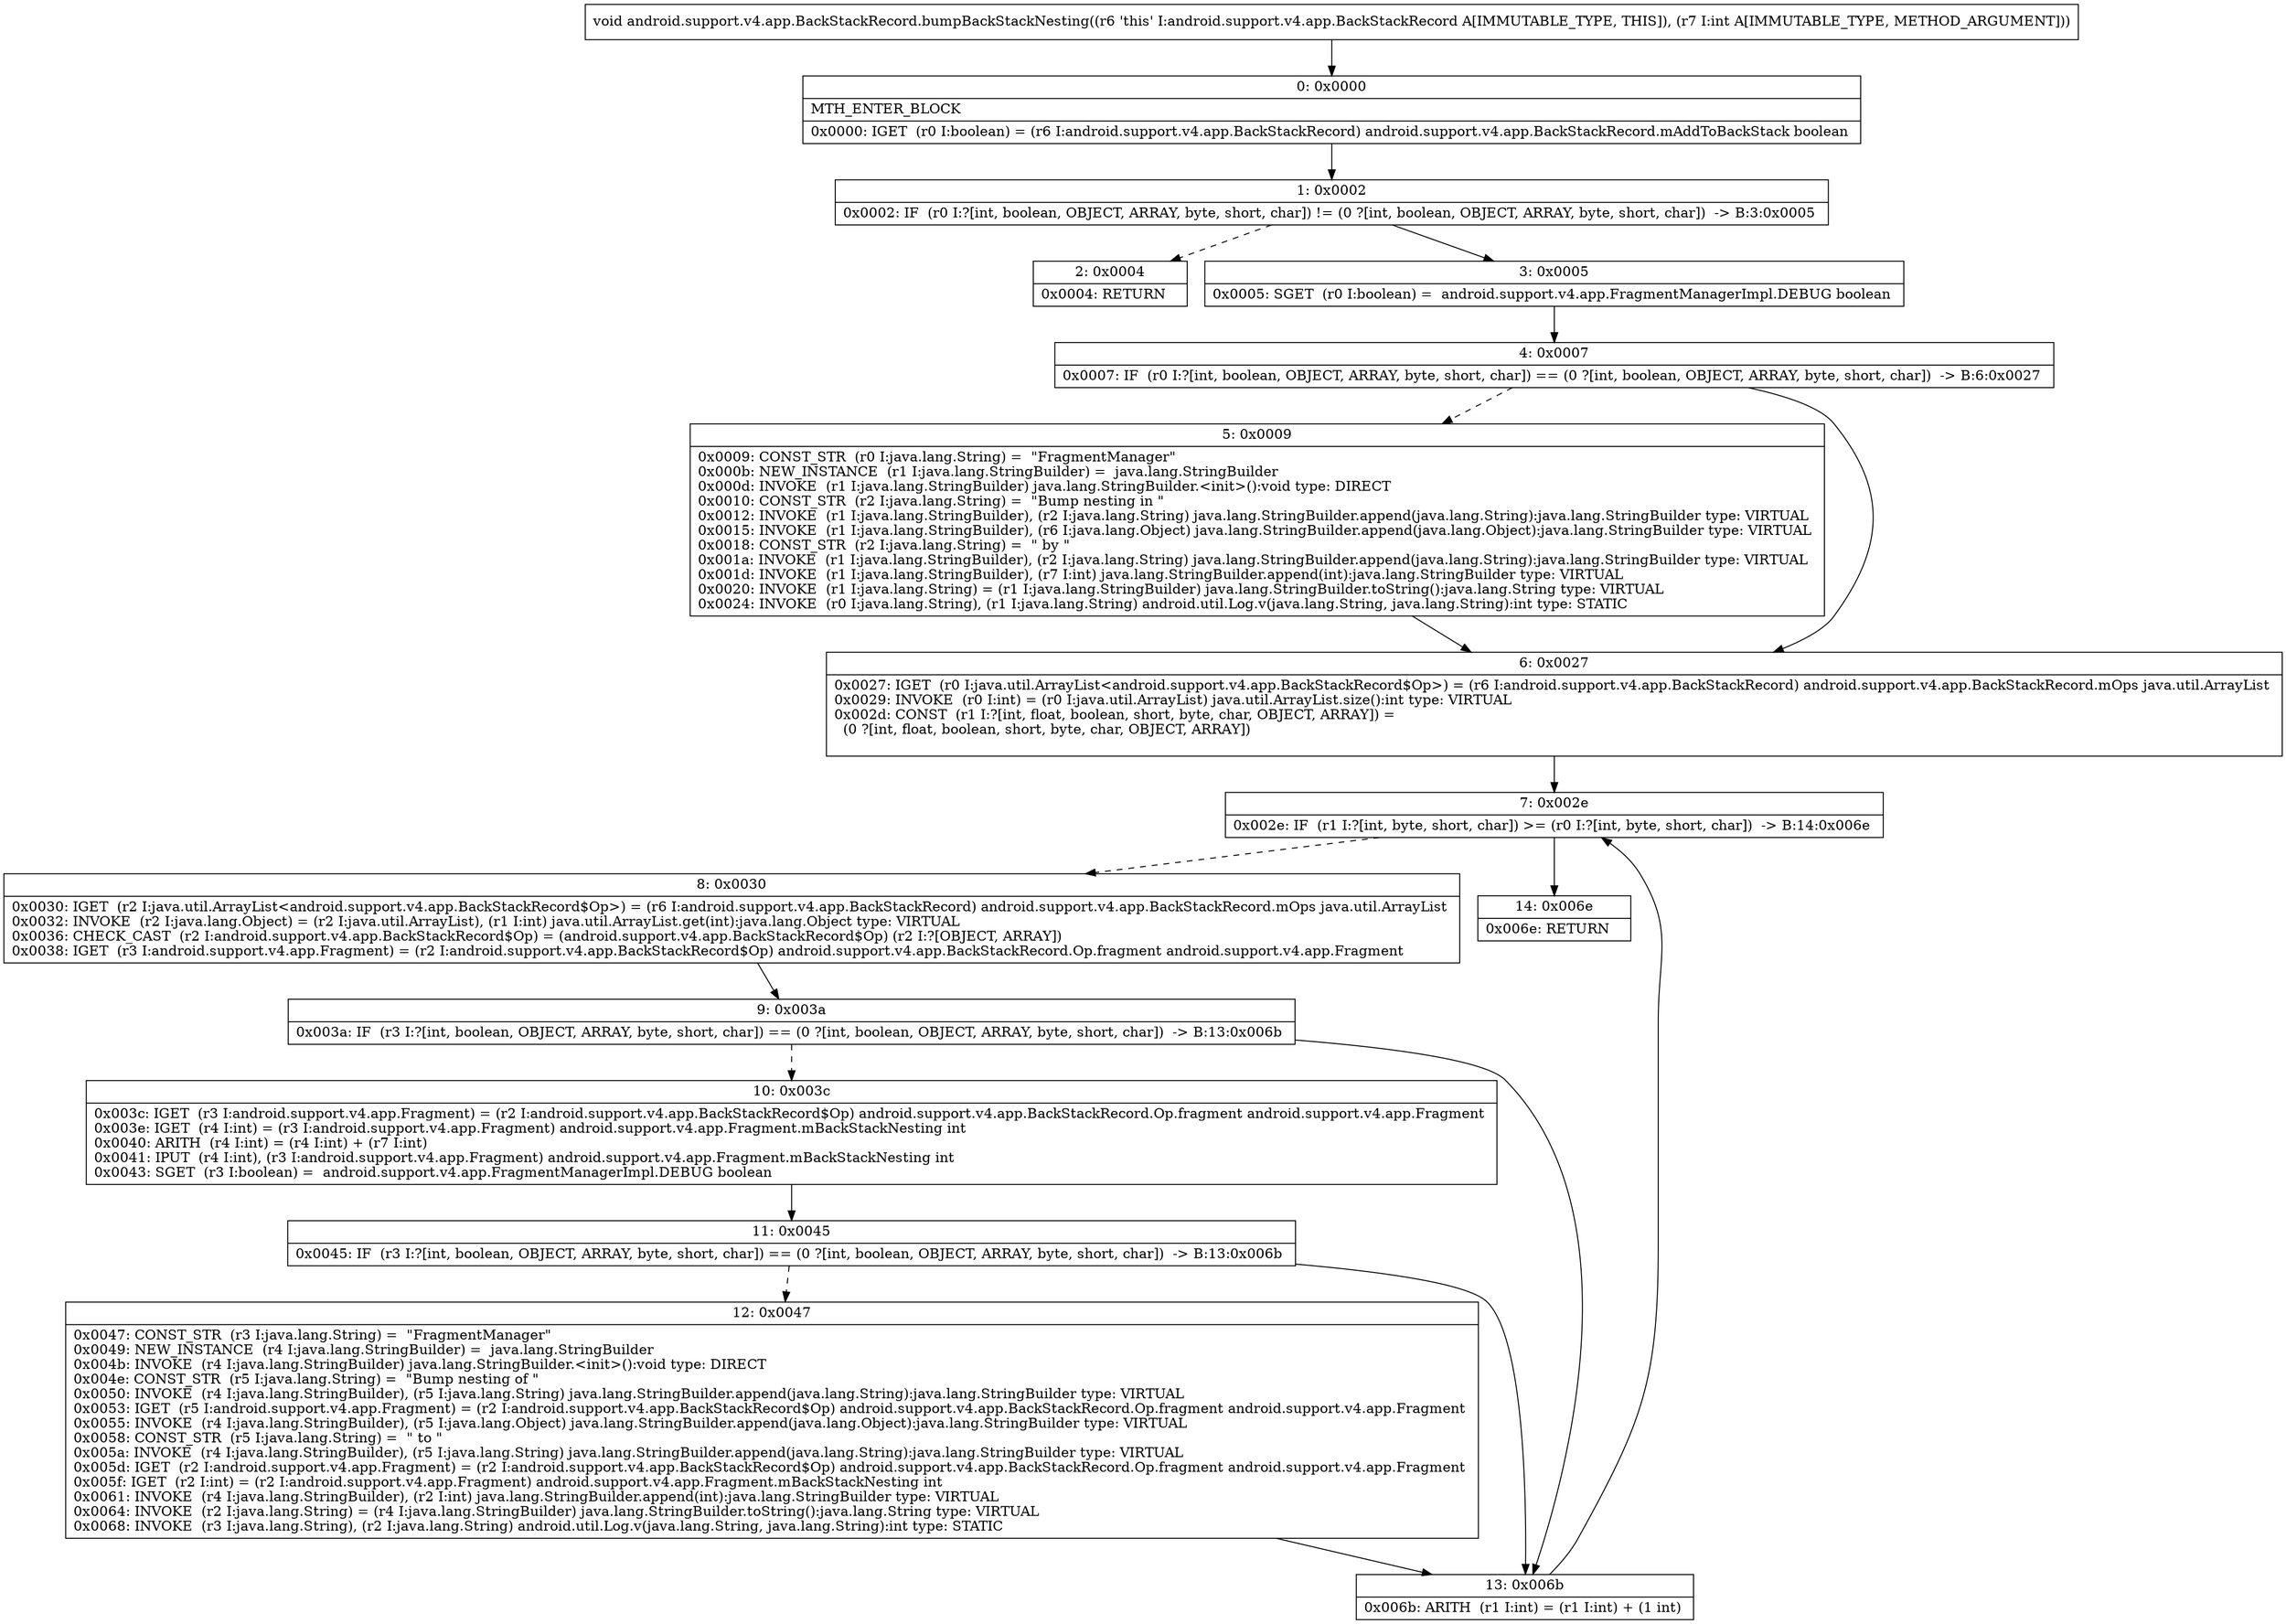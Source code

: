 digraph "CFG forandroid.support.v4.app.BackStackRecord.bumpBackStackNesting(I)V" {
Node_0 [shape=record,label="{0\:\ 0x0000|MTH_ENTER_BLOCK\l|0x0000: IGET  (r0 I:boolean) = (r6 I:android.support.v4.app.BackStackRecord) android.support.v4.app.BackStackRecord.mAddToBackStack boolean \l}"];
Node_1 [shape=record,label="{1\:\ 0x0002|0x0002: IF  (r0 I:?[int, boolean, OBJECT, ARRAY, byte, short, char]) != (0 ?[int, boolean, OBJECT, ARRAY, byte, short, char])  \-\> B:3:0x0005 \l}"];
Node_2 [shape=record,label="{2\:\ 0x0004|0x0004: RETURN   \l}"];
Node_3 [shape=record,label="{3\:\ 0x0005|0x0005: SGET  (r0 I:boolean) =  android.support.v4.app.FragmentManagerImpl.DEBUG boolean \l}"];
Node_4 [shape=record,label="{4\:\ 0x0007|0x0007: IF  (r0 I:?[int, boolean, OBJECT, ARRAY, byte, short, char]) == (0 ?[int, boolean, OBJECT, ARRAY, byte, short, char])  \-\> B:6:0x0027 \l}"];
Node_5 [shape=record,label="{5\:\ 0x0009|0x0009: CONST_STR  (r0 I:java.lang.String) =  \"FragmentManager\" \l0x000b: NEW_INSTANCE  (r1 I:java.lang.StringBuilder) =  java.lang.StringBuilder \l0x000d: INVOKE  (r1 I:java.lang.StringBuilder) java.lang.StringBuilder.\<init\>():void type: DIRECT \l0x0010: CONST_STR  (r2 I:java.lang.String) =  \"Bump nesting in \" \l0x0012: INVOKE  (r1 I:java.lang.StringBuilder), (r2 I:java.lang.String) java.lang.StringBuilder.append(java.lang.String):java.lang.StringBuilder type: VIRTUAL \l0x0015: INVOKE  (r1 I:java.lang.StringBuilder), (r6 I:java.lang.Object) java.lang.StringBuilder.append(java.lang.Object):java.lang.StringBuilder type: VIRTUAL \l0x0018: CONST_STR  (r2 I:java.lang.String) =  \" by \" \l0x001a: INVOKE  (r1 I:java.lang.StringBuilder), (r2 I:java.lang.String) java.lang.StringBuilder.append(java.lang.String):java.lang.StringBuilder type: VIRTUAL \l0x001d: INVOKE  (r1 I:java.lang.StringBuilder), (r7 I:int) java.lang.StringBuilder.append(int):java.lang.StringBuilder type: VIRTUAL \l0x0020: INVOKE  (r1 I:java.lang.String) = (r1 I:java.lang.StringBuilder) java.lang.StringBuilder.toString():java.lang.String type: VIRTUAL \l0x0024: INVOKE  (r0 I:java.lang.String), (r1 I:java.lang.String) android.util.Log.v(java.lang.String, java.lang.String):int type: STATIC \l}"];
Node_6 [shape=record,label="{6\:\ 0x0027|0x0027: IGET  (r0 I:java.util.ArrayList\<android.support.v4.app.BackStackRecord$Op\>) = (r6 I:android.support.v4.app.BackStackRecord) android.support.v4.app.BackStackRecord.mOps java.util.ArrayList \l0x0029: INVOKE  (r0 I:int) = (r0 I:java.util.ArrayList) java.util.ArrayList.size():int type: VIRTUAL \l0x002d: CONST  (r1 I:?[int, float, boolean, short, byte, char, OBJECT, ARRAY]) = \l  (0 ?[int, float, boolean, short, byte, char, OBJECT, ARRAY])\l \l}"];
Node_7 [shape=record,label="{7\:\ 0x002e|0x002e: IF  (r1 I:?[int, byte, short, char]) \>= (r0 I:?[int, byte, short, char])  \-\> B:14:0x006e \l}"];
Node_8 [shape=record,label="{8\:\ 0x0030|0x0030: IGET  (r2 I:java.util.ArrayList\<android.support.v4.app.BackStackRecord$Op\>) = (r6 I:android.support.v4.app.BackStackRecord) android.support.v4.app.BackStackRecord.mOps java.util.ArrayList \l0x0032: INVOKE  (r2 I:java.lang.Object) = (r2 I:java.util.ArrayList), (r1 I:int) java.util.ArrayList.get(int):java.lang.Object type: VIRTUAL \l0x0036: CHECK_CAST  (r2 I:android.support.v4.app.BackStackRecord$Op) = (android.support.v4.app.BackStackRecord$Op) (r2 I:?[OBJECT, ARRAY]) \l0x0038: IGET  (r3 I:android.support.v4.app.Fragment) = (r2 I:android.support.v4.app.BackStackRecord$Op) android.support.v4.app.BackStackRecord.Op.fragment android.support.v4.app.Fragment \l}"];
Node_9 [shape=record,label="{9\:\ 0x003a|0x003a: IF  (r3 I:?[int, boolean, OBJECT, ARRAY, byte, short, char]) == (0 ?[int, boolean, OBJECT, ARRAY, byte, short, char])  \-\> B:13:0x006b \l}"];
Node_10 [shape=record,label="{10\:\ 0x003c|0x003c: IGET  (r3 I:android.support.v4.app.Fragment) = (r2 I:android.support.v4.app.BackStackRecord$Op) android.support.v4.app.BackStackRecord.Op.fragment android.support.v4.app.Fragment \l0x003e: IGET  (r4 I:int) = (r3 I:android.support.v4.app.Fragment) android.support.v4.app.Fragment.mBackStackNesting int \l0x0040: ARITH  (r4 I:int) = (r4 I:int) + (r7 I:int) \l0x0041: IPUT  (r4 I:int), (r3 I:android.support.v4.app.Fragment) android.support.v4.app.Fragment.mBackStackNesting int \l0x0043: SGET  (r3 I:boolean) =  android.support.v4.app.FragmentManagerImpl.DEBUG boolean \l}"];
Node_11 [shape=record,label="{11\:\ 0x0045|0x0045: IF  (r3 I:?[int, boolean, OBJECT, ARRAY, byte, short, char]) == (0 ?[int, boolean, OBJECT, ARRAY, byte, short, char])  \-\> B:13:0x006b \l}"];
Node_12 [shape=record,label="{12\:\ 0x0047|0x0047: CONST_STR  (r3 I:java.lang.String) =  \"FragmentManager\" \l0x0049: NEW_INSTANCE  (r4 I:java.lang.StringBuilder) =  java.lang.StringBuilder \l0x004b: INVOKE  (r4 I:java.lang.StringBuilder) java.lang.StringBuilder.\<init\>():void type: DIRECT \l0x004e: CONST_STR  (r5 I:java.lang.String) =  \"Bump nesting of \" \l0x0050: INVOKE  (r4 I:java.lang.StringBuilder), (r5 I:java.lang.String) java.lang.StringBuilder.append(java.lang.String):java.lang.StringBuilder type: VIRTUAL \l0x0053: IGET  (r5 I:android.support.v4.app.Fragment) = (r2 I:android.support.v4.app.BackStackRecord$Op) android.support.v4.app.BackStackRecord.Op.fragment android.support.v4.app.Fragment \l0x0055: INVOKE  (r4 I:java.lang.StringBuilder), (r5 I:java.lang.Object) java.lang.StringBuilder.append(java.lang.Object):java.lang.StringBuilder type: VIRTUAL \l0x0058: CONST_STR  (r5 I:java.lang.String) =  \" to \" \l0x005a: INVOKE  (r4 I:java.lang.StringBuilder), (r5 I:java.lang.String) java.lang.StringBuilder.append(java.lang.String):java.lang.StringBuilder type: VIRTUAL \l0x005d: IGET  (r2 I:android.support.v4.app.Fragment) = (r2 I:android.support.v4.app.BackStackRecord$Op) android.support.v4.app.BackStackRecord.Op.fragment android.support.v4.app.Fragment \l0x005f: IGET  (r2 I:int) = (r2 I:android.support.v4.app.Fragment) android.support.v4.app.Fragment.mBackStackNesting int \l0x0061: INVOKE  (r4 I:java.lang.StringBuilder), (r2 I:int) java.lang.StringBuilder.append(int):java.lang.StringBuilder type: VIRTUAL \l0x0064: INVOKE  (r2 I:java.lang.String) = (r4 I:java.lang.StringBuilder) java.lang.StringBuilder.toString():java.lang.String type: VIRTUAL \l0x0068: INVOKE  (r3 I:java.lang.String), (r2 I:java.lang.String) android.util.Log.v(java.lang.String, java.lang.String):int type: STATIC \l}"];
Node_13 [shape=record,label="{13\:\ 0x006b|0x006b: ARITH  (r1 I:int) = (r1 I:int) + (1 int) \l}"];
Node_14 [shape=record,label="{14\:\ 0x006e|0x006e: RETURN   \l}"];
MethodNode[shape=record,label="{void android.support.v4.app.BackStackRecord.bumpBackStackNesting((r6 'this' I:android.support.v4.app.BackStackRecord A[IMMUTABLE_TYPE, THIS]), (r7 I:int A[IMMUTABLE_TYPE, METHOD_ARGUMENT])) }"];
MethodNode -> Node_0;
Node_0 -> Node_1;
Node_1 -> Node_2[style=dashed];
Node_1 -> Node_3;
Node_3 -> Node_4;
Node_4 -> Node_5[style=dashed];
Node_4 -> Node_6;
Node_5 -> Node_6;
Node_6 -> Node_7;
Node_7 -> Node_8[style=dashed];
Node_7 -> Node_14;
Node_8 -> Node_9;
Node_9 -> Node_10[style=dashed];
Node_9 -> Node_13;
Node_10 -> Node_11;
Node_11 -> Node_12[style=dashed];
Node_11 -> Node_13;
Node_12 -> Node_13;
Node_13 -> Node_7;
}


